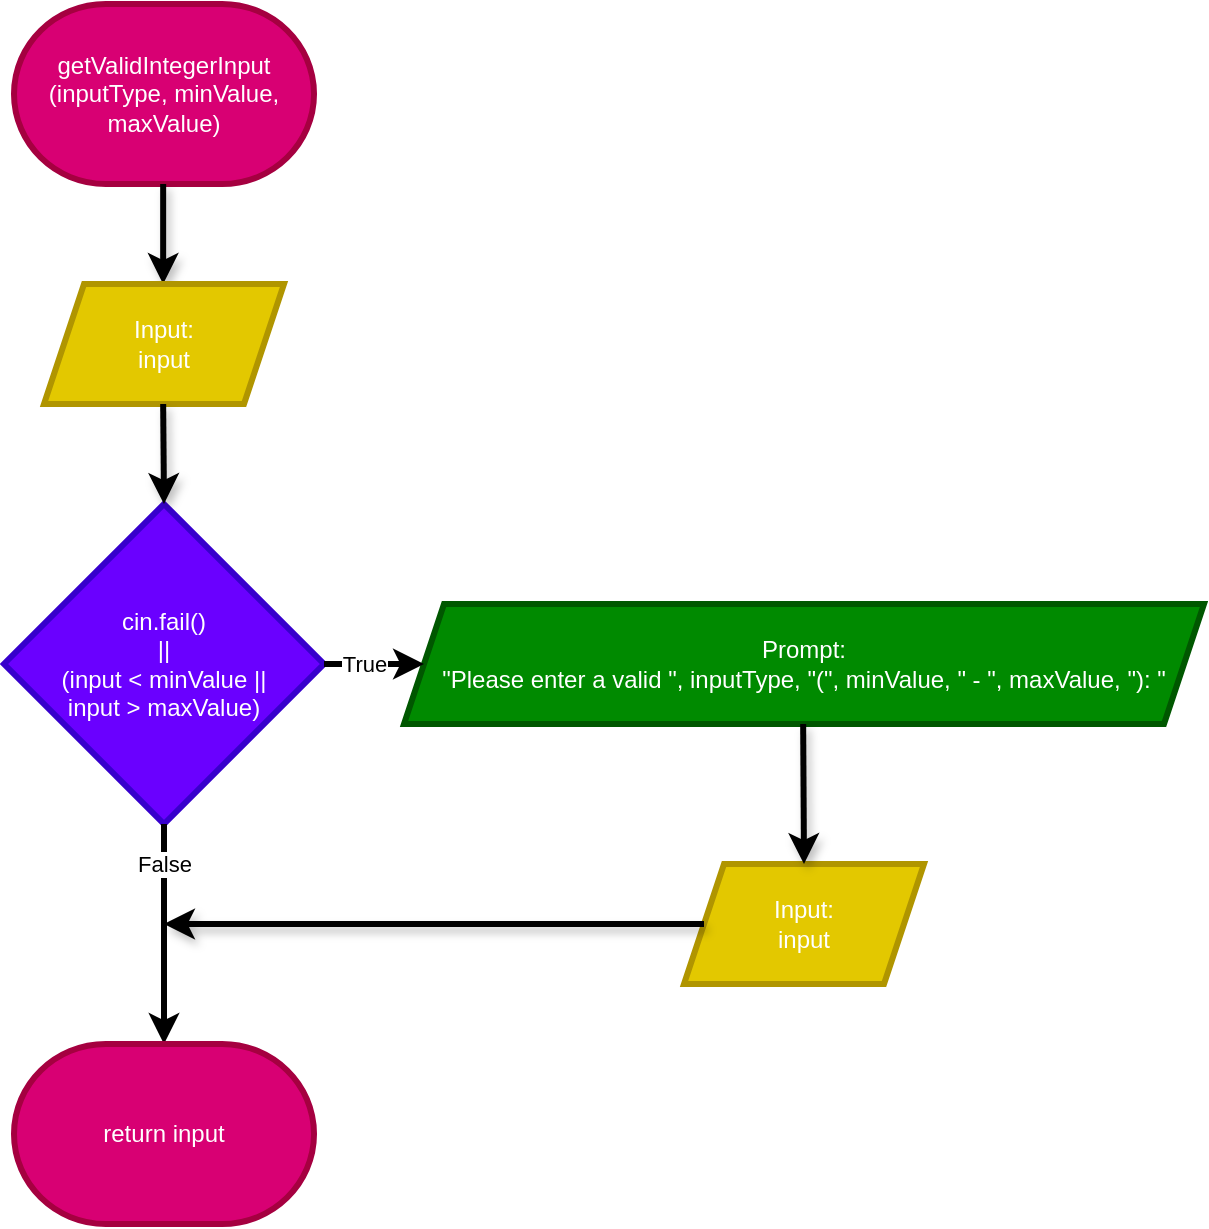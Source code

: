 <mxfile>
    <diagram id="wNLyEXlQUMfCtWeiGslE" name="Page-1">
        <mxGraphModel dx="530" dy="663" grid="1" gridSize="10" guides="1" tooltips="1" connect="1" arrows="1" fold="1" page="0" pageScale="1" pageWidth="827" pageHeight="1169" math="0" shadow="0">
            <root>
                <mxCell id="0"/>
                <mxCell id="1" parent="0"/>
                <mxCell id="2" value="getValidIntegerInput (inputType, minValue, maxValue)" style="strokeWidth=3;html=1;shape=mxgraph.flowchart.terminator;whiteSpace=wrap;fillColor=#d80073;fontColor=#ffffff;strokeColor=#A50040;" parent="1" vertex="1">
                    <mxGeometry x="245" y="230" width="150" height="90" as="geometry"/>
                </mxCell>
                <mxCell id="3" value="" style="edgeStyle=none;html=1;strokeWidth=3;shadow=1;textShadow=1;spacing=2;" parent="1" edge="1">
                    <mxGeometry relative="1" as="geometry">
                        <mxPoint x="319.58" y="320" as="sourcePoint"/>
                        <mxPoint x="319.58" y="370" as="targetPoint"/>
                    </mxGeometry>
                </mxCell>
                <mxCell id="4" value="Input:&lt;br&gt;input" style="shape=parallelogram;perimeter=parallelogramPerimeter;whiteSpace=wrap;html=1;fixedSize=1;strokeWidth=3;fillColor=#e3c800;fontColor=#FFFFFF;strokeColor=#B09500;" parent="1" vertex="1">
                    <mxGeometry x="260" y="370" width="120" height="60" as="geometry"/>
                </mxCell>
                <mxCell id="5" value="cin.fail()&lt;br&gt;||&lt;br&gt;(input &amp;lt; minValue ||&lt;br&gt;input &amp;gt; maxValue)" style="rhombus;whiteSpace=wrap;html=1;strokeWidth=3;fillColor=#6a00ff;fontColor=#ffffff;strokeColor=#3700CC;" parent="1" vertex="1">
                    <mxGeometry x="240" y="480" width="160" height="160" as="geometry"/>
                </mxCell>
                <mxCell id="6" value="Prompt:&lt;br&gt;&quot;Please enter a valid &quot;, inputType, &quot;(&quot;, minValue, &quot; - &quot;, maxValue, &quot;): &quot;" style="shape=parallelogram;perimeter=parallelogramPerimeter;whiteSpace=wrap;html=1;fixedSize=1;strokeWidth=3;fillColor=#008a00;fontColor=#ffffff;strokeColor=#005700;" parent="1" vertex="1">
                    <mxGeometry x="440" y="530" width="400" height="60" as="geometry"/>
                </mxCell>
                <mxCell id="8" value="Input:&lt;br&gt;input" style="shape=parallelogram;perimeter=parallelogramPerimeter;whiteSpace=wrap;html=1;fixedSize=1;strokeWidth=3;fillColor=#e3c800;fontColor=#FFFFFF;strokeColor=#B09500;" parent="1" vertex="1">
                    <mxGeometry x="580" y="660" width="120" height="60" as="geometry"/>
                </mxCell>
                <mxCell id="9" value="" style="edgeStyle=none;html=1;strokeWidth=3;shadow=1;textShadow=1;spacing=2;entryX=0.5;entryY=0;entryDx=0;entryDy=0;" parent="1" target="8" edge="1">
                    <mxGeometry relative="1" as="geometry">
                        <mxPoint x="639.58" y="590" as="sourcePoint"/>
                        <mxPoint x="639.58" y="640" as="targetPoint"/>
                    </mxGeometry>
                </mxCell>
                <mxCell id="11" value="" style="edgeStyle=none;html=1;strokeWidth=3;shadow=1;textShadow=1;spacing=2;entryX=0.5;entryY=0;entryDx=0;entryDy=0;" parent="1" target="5" edge="1">
                    <mxGeometry relative="1" as="geometry">
                        <mxPoint x="319.58" y="430" as="sourcePoint"/>
                        <mxPoint x="319.58" y="480" as="targetPoint"/>
                    </mxGeometry>
                </mxCell>
                <mxCell id="14" value="" style="edgeStyle=none;html=1;strokeWidth=3;shadow=1;textShadow=1;spacing=2;exitX=0;exitY=0.5;exitDx=0;exitDy=0;" parent="1" source="8" edge="1">
                    <mxGeometry relative="1" as="geometry">
                        <mxPoint x="420" y="680" as="sourcePoint"/>
                        <mxPoint x="320" y="690" as="targetPoint"/>
                    </mxGeometry>
                </mxCell>
                <mxCell id="15" value="" style="endArrow=classic;html=1;exitX=1;exitY=0.5;exitDx=0;exitDy=0;entryX=0;entryY=0.5;entryDx=0;entryDy=0;strokeWidth=3;" parent="1" source="5" target="6" edge="1">
                    <mxGeometry relative="1" as="geometry">
                        <mxPoint x="340" y="620" as="sourcePoint"/>
                        <mxPoint x="440" y="620" as="targetPoint"/>
                    </mxGeometry>
                </mxCell>
                <mxCell id="16" value="True" style="edgeLabel;resizable=0;html=1;;align=center;verticalAlign=middle;" parent="15" connectable="0" vertex="1">
                    <mxGeometry relative="1" as="geometry">
                        <mxPoint x="-5" as="offset"/>
                    </mxGeometry>
                </mxCell>
                <mxCell id="17" value="" style="endArrow=classic;html=1;exitX=0.5;exitY=1;exitDx=0;exitDy=0;entryX=0.5;entryY=0;entryDx=0;entryDy=0;entryPerimeter=0;strokeWidth=3;" parent="1" source="5" edge="1">
                    <mxGeometry relative="1" as="geometry">
                        <mxPoint x="340" y="620" as="sourcePoint"/>
                        <mxPoint x="320" y="750" as="targetPoint"/>
                    </mxGeometry>
                </mxCell>
                <mxCell id="18" value="False" style="edgeLabel;resizable=0;html=1;;align=center;verticalAlign=middle;" parent="17" connectable="0" vertex="1">
                    <mxGeometry relative="1" as="geometry">
                        <mxPoint y="-35" as="offset"/>
                    </mxGeometry>
                </mxCell>
                <mxCell id="20" value="return input" style="strokeWidth=3;html=1;shape=mxgraph.flowchart.terminator;whiteSpace=wrap;fillColor=#d80073;fontColor=#ffffff;strokeColor=#A50040;" vertex="1" parent="1">
                    <mxGeometry x="245" y="750" width="150" height="90" as="geometry"/>
                </mxCell>
            </root>
        </mxGraphModel>
    </diagram>
</mxfile>